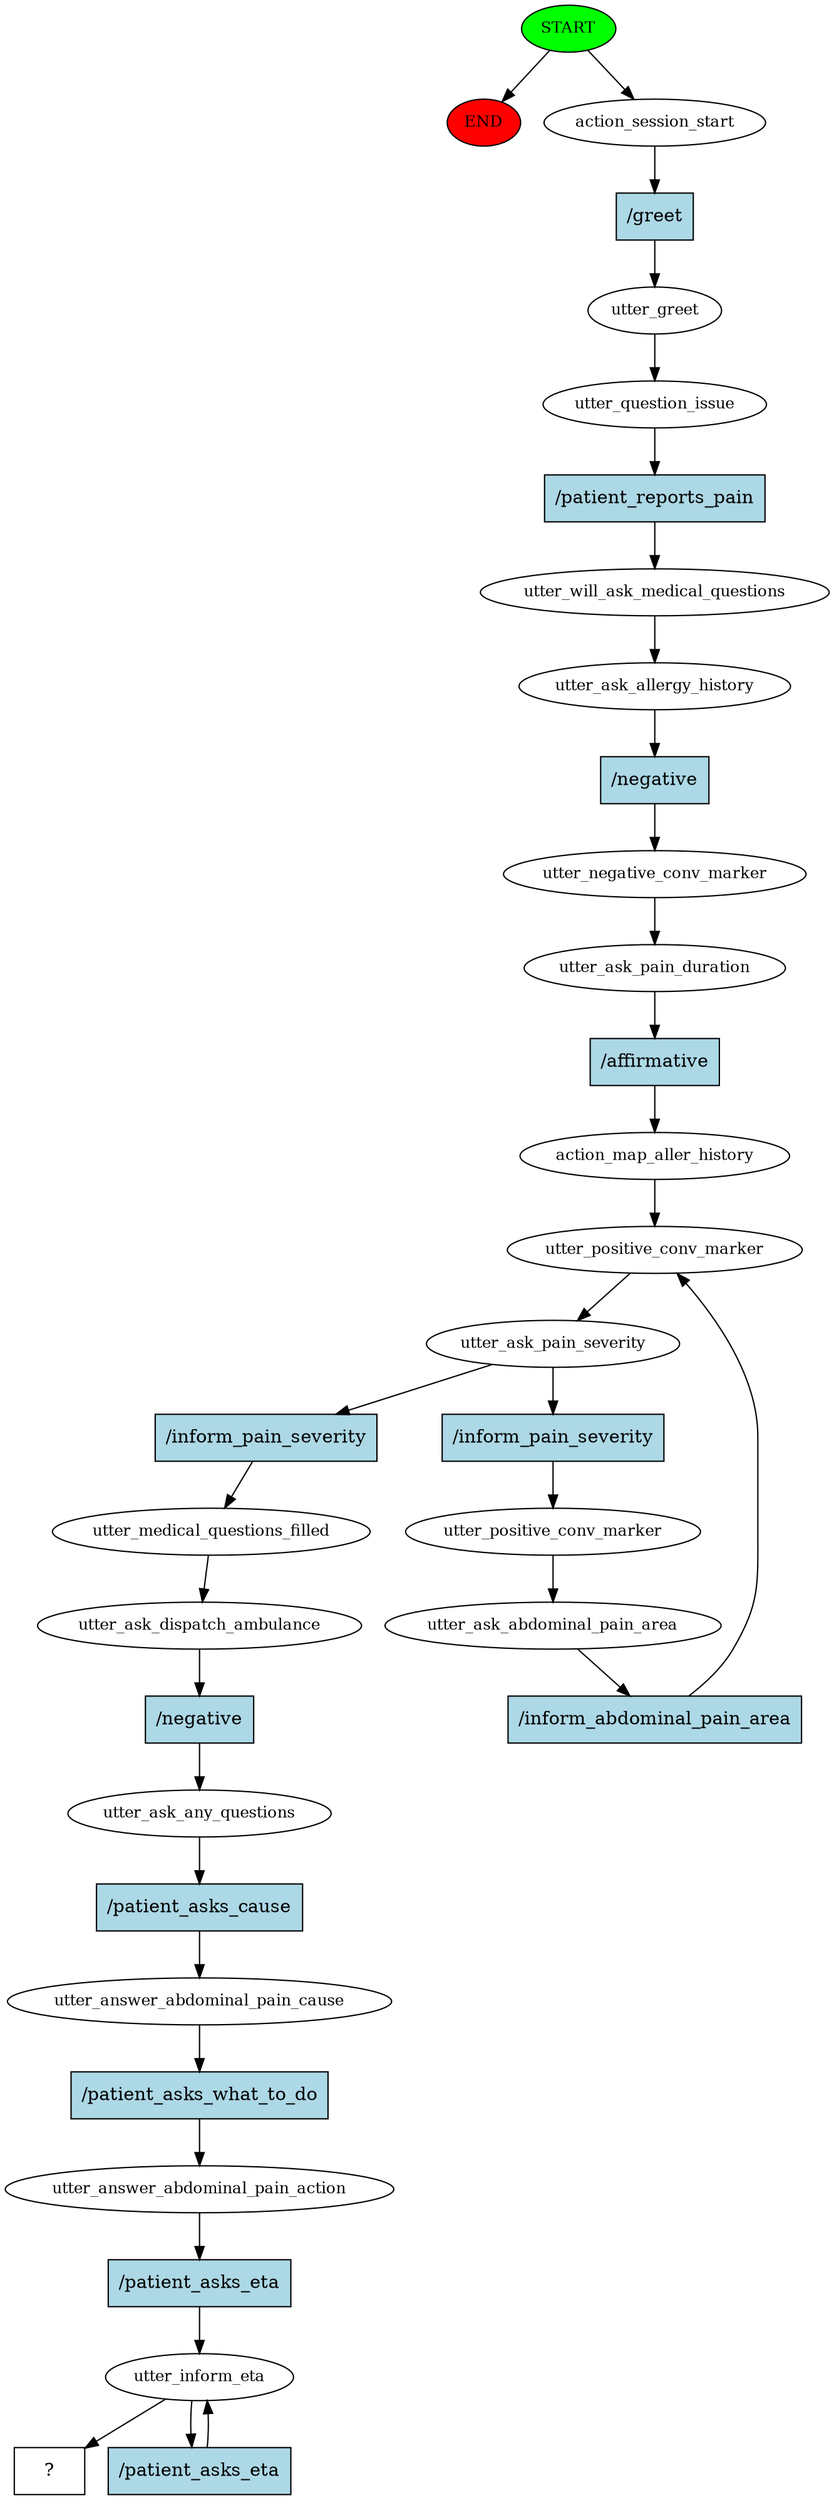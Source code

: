 digraph  {
0 [class="start active", fillcolor=green, fontsize=12, label=START, style=filled];
"-1" [class=end, fillcolor=red, fontsize=12, label=END, style=filled];
1 [class=active, fontsize=12, label=action_session_start];
2 [class=active, fontsize=12, label=utter_greet];
3 [class=active, fontsize=12, label=utter_question_issue];
4 [class=active, fontsize=12, label=utter_will_ask_medical_questions];
5 [class=active, fontsize=12, label=utter_ask_allergy_history];
6 [class=active, fontsize=12, label=utter_negative_conv_marker];
7 [class=active, fontsize=12, label=utter_ask_pain_duration];
8 [class=active, fontsize=12, label=action_map_aller_history];
9 [class=active, fontsize=12, label=utter_positive_conv_marker];
10 [class=active, fontsize=12, label=utter_ask_pain_severity];
11 [class=active, fontsize=12, label=utter_positive_conv_marker];
12 [class=active, fontsize=12, label=utter_ask_abdominal_pain_area];
15 [class=active, fontsize=12, label=utter_medical_questions_filled];
16 [class=active, fontsize=12, label=utter_ask_dispatch_ambulance];
17 [class=active, fontsize=12, label=utter_ask_any_questions];
18 [class=active, fontsize=12, label=utter_answer_abdominal_pain_cause];
19 [class=active, fontsize=12, label=utter_answer_abdominal_pain_action];
20 [class=active, fontsize=12, label=utter_inform_eta];
22 [class="intent dashed active", label="  ?  ", shape=rect];
23 [class="intent active", fillcolor=lightblue, label="/greet", shape=rect, style=filled];
24 [class="intent active", fillcolor=lightblue, label="/patient_reports_pain", shape=rect, style=filled];
25 [class="intent active", fillcolor=lightblue, label="/negative", shape=rect, style=filled];
26 [class="intent active", fillcolor=lightblue, label="/affirmative", shape=rect, style=filled];
27 [class="intent active", fillcolor=lightblue, label="/inform_pain_severity", shape=rect, style=filled];
28 [class="intent active", fillcolor=lightblue, label="/inform_pain_severity", shape=rect, style=filled];
29 [class="intent active", fillcolor=lightblue, label="/inform_abdominal_pain_area", shape=rect, style=filled];
30 [class="intent active", fillcolor=lightblue, label="/negative", shape=rect, style=filled];
31 [class="intent active", fillcolor=lightblue, label="/patient_asks_cause", shape=rect, style=filled];
32 [class="intent active", fillcolor=lightblue, label="/patient_asks_what_to_do", shape=rect, style=filled];
33 [class="intent active", fillcolor=lightblue, label="/patient_asks_eta", shape=rect, style=filled];
34 [class="intent active", fillcolor=lightblue, label="/patient_asks_eta", shape=rect, style=filled];
0 -> "-1"  [class="", key=NONE, label=""];
0 -> 1  [class=active, key=NONE, label=""];
1 -> 23  [class=active, key=0];
2 -> 3  [class=active, key=NONE, label=""];
3 -> 24  [class=active, key=0];
4 -> 5  [class=active, key=NONE, label=""];
5 -> 25  [class=active, key=0];
6 -> 7  [class=active, key=NONE, label=""];
7 -> 26  [class=active, key=0];
8 -> 9  [class=active, key=NONE, label=""];
9 -> 10  [class=active, key=NONE, label=""];
10 -> 27  [class=active, key=0];
10 -> 28  [class=active, key=0];
11 -> 12  [class=active, key=NONE, label=""];
12 -> 29  [class=active, key=0];
15 -> 16  [class=active, key=NONE, label=""];
16 -> 30  [class=active, key=0];
17 -> 31  [class=active, key=0];
18 -> 32  [class=active, key=0];
19 -> 33  [class=active, key=0];
20 -> 22  [class=active, key=NONE, label=""];
20 -> 34  [class=active, key=0];
23 -> 2  [class=active, key=0];
24 -> 4  [class=active, key=0];
25 -> 6  [class=active, key=0];
26 -> 8  [class=active, key=0];
27 -> 11  [class=active, key=0];
28 -> 15  [class=active, key=0];
29 -> 9  [class=active, key=0];
30 -> 17  [class=active, key=0];
31 -> 18  [class=active, key=0];
32 -> 19  [class=active, key=0];
33 -> 20  [class=active, key=0];
34 -> 20  [class=active, key=0];
}

